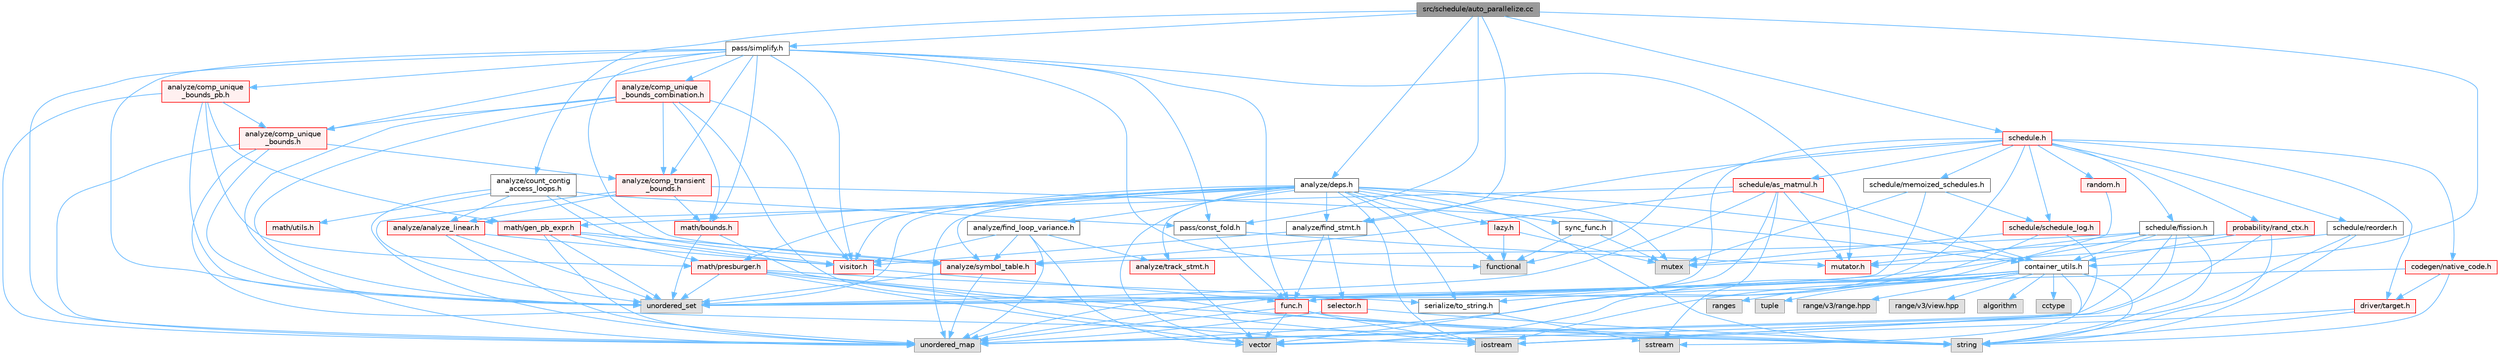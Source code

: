 digraph "src/schedule/auto_parallelize.cc"
{
 // LATEX_PDF_SIZE
  bgcolor="transparent";
  edge [fontname=Helvetica,fontsize=10,labelfontname=Helvetica,labelfontsize=10];
  node [fontname=Helvetica,fontsize=10,shape=box,height=0.2,width=0.4];
  Node1 [label="src/schedule/auto_parallelize.cc",height=0.2,width=0.4,color="gray40", fillcolor="grey60", style="filled", fontcolor="black",tooltip=" "];
  Node1 -> Node2 [color="steelblue1",style="solid"];
  Node2 [label="analyze/count_contig\l_access_loops.h",height=0.2,width=0.4,color="grey40", fillcolor="white", style="filled",URL="$count__contig__access__loops_8h.html",tooltip=" "];
  Node2 -> Node3 [color="steelblue1",style="solid"];
  Node3 [label="unordered_map",height=0.2,width=0.4,color="grey60", fillcolor="#E0E0E0", style="filled",tooltip=" "];
  Node2 -> Node4 [color="steelblue1",style="solid"];
  Node4 [label="analyze/analyze_linear.h",height=0.2,width=0.4,color="red", fillcolor="#FFF0F0", style="filled",URL="$analyze__linear_8h.html",tooltip=" "];
  Node4 -> Node3 [color="steelblue1",style="solid"];
  Node4 -> Node6 [color="steelblue1",style="solid"];
  Node6 [label="unordered_set",height=0.2,width=0.4,color="grey60", fillcolor="#E0E0E0", style="filled",tooltip=" "];
  Node4 -> Node60 [color="steelblue1",style="solid"];
  Node60 [label="visitor.h",height=0.2,width=0.4,color="red", fillcolor="#FFF0F0", style="filled",URL="$visitor_8h.html",tooltip=" "];
  Node60 -> Node53 [color="steelblue1",style="solid"];
  Node53 [label="func.h",height=0.2,width=0.4,color="red", fillcolor="#FFF0F0", style="filled",URL="$func_8h.html",tooltip=" "];
  Node53 -> Node14 [color="steelblue1",style="solid"];
  Node14 [label="iostream",height=0.2,width=0.4,color="grey60", fillcolor="#E0E0E0", style="filled",tooltip=" "];
  Node53 -> Node9 [color="steelblue1",style="solid"];
  Node9 [label="string",height=0.2,width=0.4,color="grey60", fillcolor="#E0E0E0", style="filled",tooltip=" "];
  Node53 -> Node3 [color="steelblue1",style="solid"];
  Node53 -> Node10 [color="steelblue1",style="solid"];
  Node10 [label="vector",height=0.2,width=0.4,color="grey60", fillcolor="#E0E0E0", style="filled",tooltip=" "];
  Node2 -> Node65 [color="steelblue1",style="solid"];
  Node65 [label="analyze/symbol_table.h",height=0.2,width=0.4,color="red", fillcolor="#FFF0F0", style="filled",URL="$symbol__table_8h.html",tooltip=" "];
  Node65 -> Node3 [color="steelblue1",style="solid"];
  Node65 -> Node6 [color="steelblue1",style="solid"];
  Node2 -> Node67 [color="steelblue1",style="solid"];
  Node67 [label="math/utils.h",height=0.2,width=0.4,color="red", fillcolor="#FFF0F0", style="filled",URL="$utils_8h.html",tooltip=" "];
  Node2 -> Node69 [color="steelblue1",style="solid"];
  Node69 [label="pass/const_fold.h",height=0.2,width=0.4,color="grey40", fillcolor="white", style="filled",URL="$const__fold_8h.html",tooltip=" "];
  Node69 -> Node53 [color="steelblue1",style="solid"];
  Node69 -> Node70 [color="steelblue1",style="solid"];
  Node70 [label="mutator.h",height=0.2,width=0.4,color="red", fillcolor="#FFF0F0", style="filled",URL="$mutator_8h.html",tooltip=" "];
  Node2 -> Node60 [color="steelblue1",style="solid"];
  Node1 -> Node71 [color="steelblue1",style="solid"];
  Node71 [label="analyze/deps.h",height=0.2,width=0.4,color="grey40", fillcolor="white", style="filled",URL="$deps_8h.html",tooltip=" "];
  Node71 -> Node13 [color="steelblue1",style="solid"];
  Node13 [label="functional",height=0.2,width=0.4,color="grey60", fillcolor="#E0E0E0", style="filled",tooltip=" "];
  Node71 -> Node14 [color="steelblue1",style="solid"];
  Node71 -> Node63 [color="steelblue1",style="solid"];
  Node63 [label="mutex",height=0.2,width=0.4,color="grey60", fillcolor="#E0E0E0", style="filled",tooltip=" "];
  Node71 -> Node9 [color="steelblue1",style="solid"];
  Node71 -> Node3 [color="steelblue1",style="solid"];
  Node71 -> Node6 [color="steelblue1",style="solid"];
  Node71 -> Node10 [color="steelblue1",style="solid"];
  Node71 -> Node72 [color="steelblue1",style="solid"];
  Node72 [label="analyze/find_loop_variance.h",height=0.2,width=0.4,color="grey40", fillcolor="white", style="filled",URL="$find__loop__variance_8h.html",tooltip=" "];
  Node72 -> Node3 [color="steelblue1",style="solid"];
  Node72 -> Node10 [color="steelblue1",style="solid"];
  Node72 -> Node65 [color="steelblue1",style="solid"];
  Node72 -> Node73 [color="steelblue1",style="solid"];
  Node73 [label="analyze/track_stmt.h",height=0.2,width=0.4,color="red", fillcolor="#FFF0F0", style="filled",URL="$track__stmt_8h.html",tooltip=" "];
  Node73 -> Node10 [color="steelblue1",style="solid"];
  Node72 -> Node60 [color="steelblue1",style="solid"];
  Node71 -> Node52 [color="steelblue1",style="solid"];
  Node52 [label="analyze/find_stmt.h",height=0.2,width=0.4,color="grey40", fillcolor="white", style="filled",URL="$find__stmt_8h.html",tooltip=" "];
  Node52 -> Node53 [color="steelblue1",style="solid"];
  Node52 -> Node59 [color="steelblue1",style="solid"];
  Node59 [label="selector.h",height=0.2,width=0.4,color="red", fillcolor="#FFF0F0", style="filled",URL="$selector_8h.html",tooltip=" "];
  Node59 -> Node9 [color="steelblue1",style="solid"];
  Node59 -> Node3 [color="steelblue1",style="solid"];
  Node52 -> Node60 [color="steelblue1",style="solid"];
  Node71 -> Node65 [color="steelblue1",style="solid"];
  Node71 -> Node73 [color="steelblue1",style="solid"];
  Node71 -> Node33 [color="steelblue1",style="solid"];
  Node33 [label="container_utils.h",height=0.2,width=0.4,color="grey40", fillcolor="white", style="filled",URL="$container__utils_8h.html",tooltip=" "];
  Node33 -> Node34 [color="steelblue1",style="solid"];
  Node34 [label="algorithm",height=0.2,width=0.4,color="grey60", fillcolor="#E0E0E0", style="filled",tooltip=" "];
  Node33 -> Node35 [color="steelblue1",style="solid"];
  Node35 [label="cctype",height=0.2,width=0.4,color="grey60", fillcolor="#E0E0E0", style="filled",tooltip=" "];
  Node33 -> Node14 [color="steelblue1",style="solid"];
  Node33 -> Node36 [color="steelblue1",style="solid"];
  Node36 [label="ranges",height=0.2,width=0.4,color="grey60", fillcolor="#E0E0E0", style="filled",tooltip=" "];
  Node33 -> Node27 [color="steelblue1",style="solid"];
  Node27 [label="sstream",height=0.2,width=0.4,color="grey60", fillcolor="#E0E0E0", style="filled",tooltip=" "];
  Node33 -> Node9 [color="steelblue1",style="solid"];
  Node33 -> Node37 [color="steelblue1",style="solid"];
  Node37 [label="tuple",height=0.2,width=0.4,color="grey60", fillcolor="#E0E0E0", style="filled",tooltip=" "];
  Node33 -> Node3 [color="steelblue1",style="solid"];
  Node33 -> Node6 [color="steelblue1",style="solid"];
  Node33 -> Node10 [color="steelblue1",style="solid"];
  Node33 -> Node38 [color="steelblue1",style="solid"];
  Node38 [label="range/v3/range.hpp",height=0.2,width=0.4,color="grey60", fillcolor="#E0E0E0", style="filled",tooltip=" "];
  Node33 -> Node39 [color="steelblue1",style="solid"];
  Node39 [label="range/v3/view.hpp",height=0.2,width=0.4,color="grey60", fillcolor="#E0E0E0", style="filled",tooltip=" "];
  Node71 -> Node74 [color="steelblue1",style="solid"];
  Node74 [label="lazy.h",height=0.2,width=0.4,color="red", fillcolor="#FFF0F0", style="filled",URL="$lazy_8h.html",tooltip=" "];
  Node74 -> Node13 [color="steelblue1",style="solid"];
  Node74 -> Node63 [color="steelblue1",style="solid"];
  Node71 -> Node75 [color="steelblue1",style="solid"];
  Node75 [label="math/gen_pb_expr.h",height=0.2,width=0.4,color="red", fillcolor="#FFF0F0", style="filled",URL="$gen__pb__expr_8h.html",tooltip=" "];
  Node75 -> Node3 [color="steelblue1",style="solid"];
  Node75 -> Node6 [color="steelblue1",style="solid"];
  Node75 -> Node65 [color="steelblue1",style="solid"];
  Node75 -> Node76 [color="steelblue1",style="solid"];
  Node76 [label="math/presburger.h",height=0.2,width=0.4,color="red", fillcolor="#FFF0F0", style="filled",URL="$presburger_8h.html",tooltip=" "];
  Node76 -> Node14 [color="steelblue1",style="solid"];
  Node76 -> Node9 [color="steelblue1",style="solid"];
  Node76 -> Node6 [color="steelblue1",style="solid"];
  Node76 -> Node10 [color="steelblue1",style="solid"];
  Node76 -> Node29 [color="steelblue1",style="solid"];
  Node29 [label="serialize/to_string.h",height=0.2,width=0.4,color="grey40", fillcolor="white", style="filled",URL="$to__string_8h.html",tooltip=" "];
  Node29 -> Node27 [color="steelblue1",style="solid"];
  Node75 -> Node60 [color="steelblue1",style="solid"];
  Node71 -> Node76 [color="steelblue1",style="solid"];
  Node71 -> Node29 [color="steelblue1",style="solid"];
  Node71 -> Node93 [color="steelblue1",style="solid"];
  Node93 [label="sync_func.h",height=0.2,width=0.4,color="grey40", fillcolor="white", style="filled",URL="$sync__func_8h.html",tooltip=" "];
  Node93 -> Node13 [color="steelblue1",style="solid"];
  Node93 -> Node63 [color="steelblue1",style="solid"];
  Node71 -> Node60 [color="steelblue1",style="solid"];
  Node1 -> Node52 [color="steelblue1",style="solid"];
  Node1 -> Node33 [color="steelblue1",style="solid"];
  Node1 -> Node69 [color="steelblue1",style="solid"];
  Node1 -> Node94 [color="steelblue1",style="solid"];
  Node94 [label="pass/simplify.h",height=0.2,width=0.4,color="grey40", fillcolor="white", style="filled",URL="$simplify_8h.html",tooltip=" "];
  Node94 -> Node13 [color="steelblue1",style="solid"];
  Node94 -> Node3 [color="steelblue1",style="solid"];
  Node94 -> Node6 [color="steelblue1",style="solid"];
  Node94 -> Node95 [color="steelblue1",style="solid"];
  Node95 [label="analyze/comp_transient\l_bounds.h",height=0.2,width=0.4,color="red", fillcolor="#FFF0F0", style="filled",URL="$comp__transient__bounds_8h.html",tooltip=" "];
  Node95 -> Node6 [color="steelblue1",style="solid"];
  Node95 -> Node4 [color="steelblue1",style="solid"];
  Node95 -> Node33 [color="steelblue1",style="solid"];
  Node95 -> Node97 [color="steelblue1",style="solid"];
  Node97 [label="math/bounds.h",height=0.2,width=0.4,color="red", fillcolor="#FFF0F0", style="filled",URL="$bounds_8h.html",tooltip=" "];
  Node97 -> Node14 [color="steelblue1",style="solid"];
  Node97 -> Node6 [color="steelblue1",style="solid"];
  Node94 -> Node99 [color="steelblue1",style="solid"];
  Node99 [label="analyze/comp_unique\l_bounds.h",height=0.2,width=0.4,color="red", fillcolor="#FFF0F0", style="filled",URL="$comp__unique__bounds_8h.html",tooltip=" "];
  Node99 -> Node9 [color="steelblue1",style="solid"];
  Node99 -> Node3 [color="steelblue1",style="solid"];
  Node99 -> Node6 [color="steelblue1",style="solid"];
  Node99 -> Node95 [color="steelblue1",style="solid"];
  Node94 -> Node100 [color="steelblue1",style="solid"];
  Node100 [label="analyze/comp_unique\l_bounds_combination.h",height=0.2,width=0.4,color="red", fillcolor="#FFF0F0", style="filled",URL="$comp__unique__bounds__combination_8h.html",tooltip=" "];
  Node100 -> Node9 [color="steelblue1",style="solid"];
  Node100 -> Node3 [color="steelblue1",style="solid"];
  Node100 -> Node6 [color="steelblue1",style="solid"];
  Node100 -> Node95 [color="steelblue1",style="solid"];
  Node100 -> Node99 [color="steelblue1",style="solid"];
  Node100 -> Node97 [color="steelblue1",style="solid"];
  Node100 -> Node60 [color="steelblue1",style="solid"];
  Node94 -> Node101 [color="steelblue1",style="solid"];
  Node101 [label="analyze/comp_unique\l_bounds_pb.h",height=0.2,width=0.4,color="red", fillcolor="#FFF0F0", style="filled",URL="$comp__unique__bounds__pb_8h.html",tooltip=" "];
  Node101 -> Node3 [color="steelblue1",style="solid"];
  Node101 -> Node6 [color="steelblue1",style="solid"];
  Node101 -> Node99 [color="steelblue1",style="solid"];
  Node101 -> Node75 [color="steelblue1",style="solid"];
  Node101 -> Node76 [color="steelblue1",style="solid"];
  Node94 -> Node65 [color="steelblue1",style="solid"];
  Node94 -> Node53 [color="steelblue1",style="solid"];
  Node94 -> Node97 [color="steelblue1",style="solid"];
  Node94 -> Node70 [color="steelblue1",style="solid"];
  Node94 -> Node69 [color="steelblue1",style="solid"];
  Node94 -> Node60 [color="steelblue1",style="solid"];
  Node1 -> Node102 [color="steelblue1",style="solid"];
  Node102 [label="schedule.h",height=0.2,width=0.4,color="red", fillcolor="#FFF0F0", style="filled",URL="$schedule_8h.html",tooltip=" "];
  Node102 -> Node13 [color="steelblue1",style="solid"];
  Node102 -> Node3 [color="steelblue1",style="solid"];
  Node102 -> Node52 [color="steelblue1",style="solid"];
  Node102 -> Node103 [color="steelblue1",style="solid"];
  Node103 [label="codegen/native_code.h",height=0.2,width=0.4,color="red", fillcolor="#FFF0F0", style="filled",URL="$native__code_8h.html",tooltip=" "];
  Node103 -> Node9 [color="steelblue1",style="solid"];
  Node103 -> Node57 [color="steelblue1",style="solid"];
  Node57 [label="driver/target.h",height=0.2,width=0.4,color="red", fillcolor="#FFF0F0", style="filled",URL="$target_8h.html",tooltip=" "];
  Node57 -> Node14 [color="steelblue1",style="solid"];
  Node57 -> Node9 [color="steelblue1",style="solid"];
  Node103 -> Node53 [color="steelblue1",style="solid"];
  Node102 -> Node57 [color="steelblue1",style="solid"];
  Node102 -> Node53 [color="steelblue1",style="solid"];
  Node102 -> Node104 [color="steelblue1",style="solid"];
  Node104 [label="probability/rand_ctx.h",height=0.2,width=0.4,color="red", fillcolor="#FFF0F0", style="filled",URL="$rand__ctx_8h.html",tooltip=" "];
  Node104 -> Node63 [color="steelblue1",style="solid"];
  Node104 -> Node9 [color="steelblue1",style="solid"];
  Node104 -> Node3 [color="steelblue1",style="solid"];
  Node104 -> Node33 [color="steelblue1",style="solid"];
  Node102 -> Node113 [color="steelblue1",style="solid"];
  Node113 [label="random.h",height=0.2,width=0.4,color="red", fillcolor="#FFF0F0", style="filled",URL="$random_8h.html",tooltip=" "];
  Node113 -> Node10 [color="steelblue1",style="solid"];
  Node102 -> Node114 [color="steelblue1",style="solid"];
  Node114 [label="schedule/as_matmul.h",height=0.2,width=0.4,color="red", fillcolor="#FFF0F0", style="filled",URL="$as__matmul_8h.html",tooltip=" "];
  Node114 -> Node27 [color="steelblue1",style="solid"];
  Node114 -> Node3 [color="steelblue1",style="solid"];
  Node114 -> Node6 [color="steelblue1",style="solid"];
  Node114 -> Node4 [color="steelblue1",style="solid"];
  Node114 -> Node65 [color="steelblue1",style="solid"];
  Node114 -> Node33 [color="steelblue1",style="solid"];
  Node114 -> Node70 [color="steelblue1",style="solid"];
  Node102 -> Node116 [color="steelblue1",style="solid"];
  Node116 [label="schedule/fission.h",height=0.2,width=0.4,color="grey40", fillcolor="white", style="filled",URL="$fission_8h.html",tooltip=" "];
  Node116 -> Node14 [color="steelblue1",style="solid"];
  Node116 -> Node9 [color="steelblue1",style="solid"];
  Node116 -> Node3 [color="steelblue1",style="solid"];
  Node116 -> Node6 [color="steelblue1",style="solid"];
  Node116 -> Node65 [color="steelblue1",style="solid"];
  Node116 -> Node33 [color="steelblue1",style="solid"];
  Node116 -> Node70 [color="steelblue1",style="solid"];
  Node102 -> Node117 [color="steelblue1",style="solid"];
  Node117 [label="schedule/memoized_schedules.h",height=0.2,width=0.4,color="grey40", fillcolor="white", style="filled",URL="$memoized__schedules_8h.html",tooltip=" "];
  Node117 -> Node63 [color="steelblue1",style="solid"];
  Node117 -> Node6 [color="steelblue1",style="solid"];
  Node117 -> Node118 [color="steelblue1",style="solid"];
  Node118 [label="schedule/schedule_log.h",height=0.2,width=0.4,color="red", fillcolor="#FFF0F0", style="filled",URL="$schedule__log_8h.html",tooltip=" "];
  Node118 -> Node14 [color="steelblue1",style="solid"];
  Node118 -> Node63 [color="steelblue1",style="solid"];
  Node118 -> Node29 [color="steelblue1",style="solid"];
  Node102 -> Node120 [color="steelblue1",style="solid"];
  Node120 [label="schedule/reorder.h",height=0.2,width=0.4,color="grey40", fillcolor="white", style="filled",URL="$reorder_8h.html",tooltip=" "];
  Node120 -> Node9 [color="steelblue1",style="solid"];
  Node120 -> Node10 [color="steelblue1",style="solid"];
  Node120 -> Node70 [color="steelblue1",style="solid"];
  Node102 -> Node118 [color="steelblue1",style="solid"];
}
